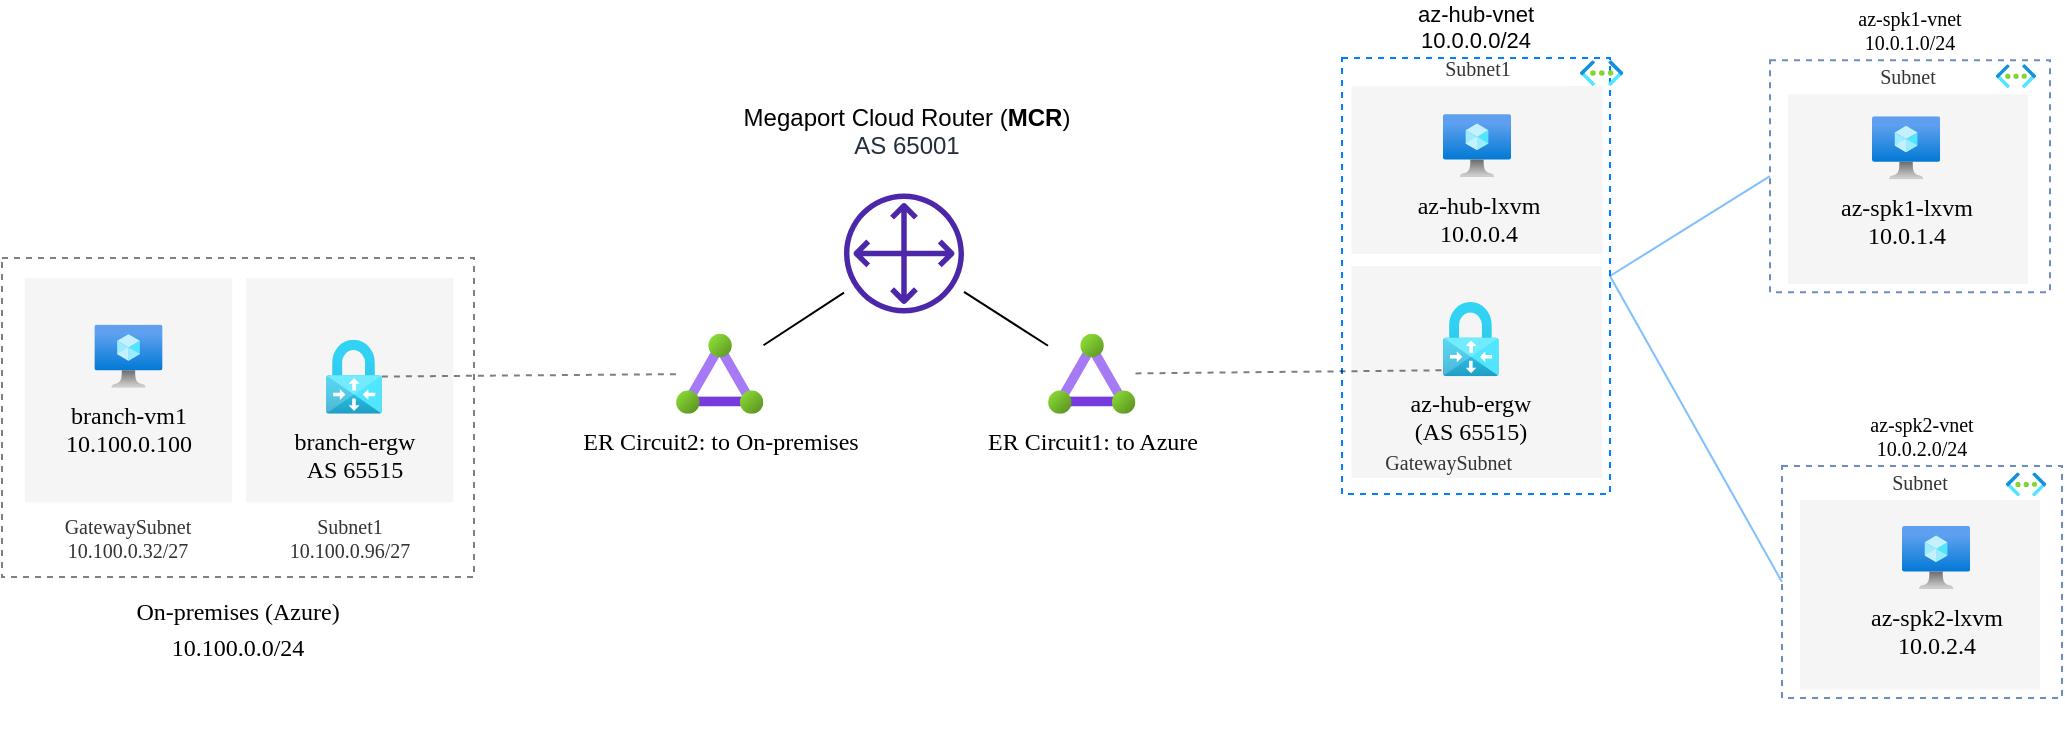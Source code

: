 <mxfile>
    <diagram id="YnsuH4LNzArkPRJicwyz" name="Page-1">
        <mxGraphModel dx="859" dy="656" grid="0" gridSize="10" guides="1" tooltips="1" connect="1" arrows="1" fold="1" page="1" pageScale="1" pageWidth="1100" pageHeight="850" background="#FFFFFF" math="0" shadow="0">
            <root>
                <mxCell id="0"/>
                <mxCell id="1" parent="0"/>
                <mxCell id="2" value="&lt;font style=&quot;font-size: 12px;&quot;&gt;On-premises (Azure)&lt;br style=&quot;&quot;&gt;10.100.0.0/24&lt;br&gt;&lt;/font&gt;" style="whiteSpace=wrap;html=1;labelBackgroundColor=none;fontFamily=Verdana;fontSize=15;labelPosition=center;verticalLabelPosition=bottom;align=center;verticalAlign=top;dashed=1;strokeColor=#808080;" parent="1" vertex="1">
                    <mxGeometry x="35" y="186" width="236" height="159.5" as="geometry"/>
                </mxCell>
                <mxCell id="3" value="GatewaySubnet&lt;br&gt;10.100.0.32/27" style="whiteSpace=wrap;html=1;labelBackgroundColor=none;fontFamily=Verdana;fillColor=#f5f5f5;fontColor=#333333;strokeColor=none;fontSize=10;labelPosition=center;verticalLabelPosition=bottom;align=center;verticalAlign=top;" parent="1" vertex="1">
                    <mxGeometry x="46.4" y="196" width="103.69" height="112.19" as="geometry"/>
                </mxCell>
                <mxCell id="4" value="" style="group;fillColor=default;labelPosition=center;verticalLabelPosition=top;align=center;verticalAlign=bottom;container=0;" parent="1" vertex="1" connectable="0">
                    <mxGeometry x="695" y="171" width="155" height="250" as="geometry"/>
                </mxCell>
                <mxCell id="5" value="az-hub-vnet&lt;br style=&quot;font-size: 11px;&quot;&gt;10.0.0.0/24" style="whiteSpace=wrap;html=1;fillColor=none;strokeColor=#007FFF;dashed=1;labelPosition=center;verticalLabelPosition=top;align=center;verticalAlign=bottom;fontSize=11;" parent="1" vertex="1">
                    <mxGeometry x="705" y="86" width="134" height="218" as="geometry"/>
                </mxCell>
                <mxCell id="6" value="" style="aspect=fixed;html=1;points=[];align=center;image;fontSize=12;image=img/lib/azure2/networking/Virtual_Networks.svg;dashed=1;" parent="1" vertex="1">
                    <mxGeometry x="823.999" y="87.08" width="21.641" height="12.92" as="geometry"/>
                </mxCell>
                <mxCell id="7" value="GatewaySubnet" style="whiteSpace=wrap;html=1;labelBackgroundColor=none;fontFamily=Verdana;fillColor=#f5f5f5;fontColor=#333333;strokeColor=none;fontSize=10;labelPosition=left;verticalLabelPosition=bottom;align=right;verticalAlign=top;spacingLeft=0;spacingBottom=0;spacingRight=-63;spacing=-18;" parent="1" vertex="1">
                    <mxGeometry x="709.71" y="190" width="125.29" height="106" as="geometry"/>
                </mxCell>
                <mxCell id="9" value="Subnet1" style="whiteSpace=wrap;html=1;labelBackgroundColor=none;fontFamily=Verdana;fillColor=#f5f5f5;fontColor=#333333;strokeColor=none;fontSize=10;labelPosition=center;verticalLabelPosition=top;align=center;verticalAlign=bottom;" parent="1" vertex="1">
                    <mxGeometry x="709.71" y="100" width="125.56" height="84" as="geometry"/>
                </mxCell>
                <mxCell id="10" style="edgeStyle=none;html=1;fontFamily=Verdana;fontSize=10;entryX=0.5;entryY=0.917;entryDx=0;entryDy=0;entryPerimeter=0;endArrow=none;endFill=0;opacity=50;startArrow=none;dashed=1;" parent="1" source="37" target="36" edge="1">
                    <mxGeometry relative="1" as="geometry">
                        <mxPoint x="556.738" y="460" as="sourcePoint"/>
                    </mxGeometry>
                </mxCell>
                <mxCell id="11" value="ER Circuit2: to On-premises" style="aspect=fixed;html=1;points=[];align=center;image;fontSize=12;image=img/lib/azure2/networking/ExpressRoute_Circuits.svg;labelBackgroundColor=none;fontFamily=Verdana;fillColor=default;labelPosition=center;verticalLabelPosition=bottom;verticalAlign=top;" parent="1" vertex="1">
                    <mxGeometry x="372.0" y="223.91" width="43.75" height="40" as="geometry"/>
                </mxCell>
                <mxCell id="12" style="edgeStyle=none;html=1;entryX=1;entryY=0.5;entryDx=0;entryDy=0;fontFamily=Verdana;fontSize=10;endArrow=none;endFill=0;opacity=50;exitX=0;exitY=0.5;exitDx=0;exitDy=0;fontColor=#007FFF;strokeColor=#007FFF;" parent="1" source="13" target="5" edge="1">
                    <mxGeometry relative="1" as="geometry">
                        <mxPoint x="465" y="151" as="sourcePoint"/>
                    </mxGeometry>
                </mxCell>
                <mxCell id="13" value="az-spk1-vnet&lt;br&gt;10.0.1.0/24" style="whiteSpace=wrap;html=1;fillColor=none;strokeColor=#6c8ebf;dashed=1;labelBackgroundColor=none;fontFamily=Verdana;fontSize=10;labelPosition=center;verticalLabelPosition=top;align=center;verticalAlign=bottom;" parent="1" vertex="1">
                    <mxGeometry x="919" y="87.08" width="140" height="116" as="geometry"/>
                </mxCell>
                <mxCell id="14" value="" style="aspect=fixed;html=1;points=[];align=center;image;fontSize=12;image=img/lib/azure2/networking/Virtual_Networks.svg;dashed=1;labelBackgroundColor=none;fontFamily=Verdana;fillColor=default;" parent="1" vertex="1">
                    <mxGeometry x="1031.9" y="89.08" width="20.1" height="12" as="geometry"/>
                </mxCell>
                <mxCell id="15" value="Subnet" style="whiteSpace=wrap;html=1;labelBackgroundColor=none;fontFamily=Verdana;fillColor=#f5f5f5;fontColor=#333333;strokeColor=none;fontSize=10;labelPosition=center;verticalLabelPosition=top;align=center;verticalAlign=bottom;" parent="1" vertex="1">
                    <mxGeometry x="928" y="104.08" width="120" height="94.79" as="geometry"/>
                </mxCell>
                <mxCell id="16" value="az-spk1-lxvm&lt;br&gt;10.0.1.4" style="aspect=fixed;html=1;points=[];align=center;image;fontSize=12;image=img/lib/azure2/compute/Virtual_Machine.svg;labelBackgroundColor=none;fontFamily=Verdana;fillColor=default;" parent="1" vertex="1">
                    <mxGeometry x="970.001" y="115.08" width="34.087" height="31.617" as="geometry"/>
                </mxCell>
                <mxCell id="17" style="edgeStyle=none;html=1;exitX=0;exitY=0.5;exitDx=0;exitDy=0;entryX=1;entryY=0.5;entryDx=0;entryDy=0;fontFamily=Verdana;fontSize=10;endArrow=none;endFill=0;opacity=50;fontColor=#007FFF;strokeColor=#007FFF;" parent="1" source="18" target="5" edge="1">
                    <mxGeometry relative="1" as="geometry"/>
                </mxCell>
                <mxCell id="18" value="az-spk2-vnet&lt;br&gt;10.0.2.0/24" style="whiteSpace=wrap;html=1;fillColor=none;strokeColor=#6c8ebf;dashed=1;labelBackgroundColor=none;fontFamily=Verdana;fontSize=10;labelPosition=center;verticalLabelPosition=top;align=center;verticalAlign=bottom;" parent="1" vertex="1">
                    <mxGeometry x="925" y="290" width="140" height="116" as="geometry"/>
                </mxCell>
                <mxCell id="19" value="" style="aspect=fixed;html=1;points=[];align=center;image;fontSize=12;image=img/lib/azure2/networking/Virtual_Networks.svg;dashed=1;labelBackgroundColor=none;fontFamily=Verdana;fillColor=default;" parent="1" vertex="1">
                    <mxGeometry x="1037" y="293.19" width="20.1" height="12" as="geometry"/>
                </mxCell>
                <mxCell id="20" value="Subnet" style="whiteSpace=wrap;html=1;labelBackgroundColor=none;fontFamily=Verdana;fillColor=#f5f5f5;fontColor=#333333;strokeColor=none;fontSize=10;labelPosition=center;verticalLabelPosition=top;align=center;verticalAlign=bottom;" parent="1" vertex="1">
                    <mxGeometry x="934" y="307" width="120" height="94.79" as="geometry"/>
                </mxCell>
                <mxCell id="23" value="Subnet1&lt;br&gt;10.100.0.96/27" style="whiteSpace=wrap;html=1;labelBackgroundColor=none;fontFamily=Verdana;fillColor=#f5f5f5;fontColor=#333333;strokeColor=none;fontSize=10;labelPosition=center;verticalLabelPosition=bottom;align=center;verticalAlign=top;" parent="1" vertex="1">
                    <mxGeometry x="156.96" y="196" width="103.69" height="112.19" as="geometry"/>
                </mxCell>
                <mxCell id="26" value="&lt;span style=&quot;font-weight: normal;&quot;&gt;branch-vm1&lt;br&gt;10.100.0.100&lt;/span&gt;" style="aspect=fixed;html=1;points=[];align=center;image;fontSize=12;image=img/lib/azure2/compute/Virtual_Machine.svg;labelBackgroundColor=none;fontFamily=Verdana;fillColor=default;fontStyle=1" parent="1" vertex="1">
                    <mxGeometry x="81.201" y="219.29" width="34.087" height="31.617" as="geometry"/>
                </mxCell>
                <mxCell id="31" value="" style="edgeStyle=none;html=1;strokeColor=default;fontFamily=Verdana;fontSize=10;fontColor=default;endArrow=none;endFill=0;opacity=50;strokeWidth=1;dashed=1;" parent="1" source="21" target="11" edge="1">
                    <mxGeometry relative="1" as="geometry">
                        <mxPoint x="393.191" y="728" as="targetPoint"/>
                    </mxGeometry>
                </mxCell>
                <mxCell id="34" value="az-spk2-lxvm&lt;br&gt;10.0.2.4" style="aspect=fixed;html=1;points=[];align=center;image;fontSize=12;image=img/lib/azure2/compute/Virtual_Machine.svg;labelBackgroundColor=none;fontFamily=Verdana;fillColor=default;" parent="1" vertex="1">
                    <mxGeometry x="985.001" y="320.0" width="34.087" height="31.617" as="geometry"/>
                </mxCell>
                <mxCell id="35" value="az-hub-lxvm&lt;br&gt;10.0.0.4" style="aspect=fixed;html=1;points=[];align=center;image;fontSize=12;image=img/lib/azure2/compute/Virtual_Machine.svg;labelBackgroundColor=none;fontFamily=Verdana;fillColor=default;" parent="1" vertex="1">
                    <mxGeometry x="755.461" y="114.0" width="34.087" height="31.617" as="geometry"/>
                </mxCell>
                <mxCell id="36" value="az-hub-ergw&lt;br&gt;(AS 65515)" style="aspect=fixed;html=1;points=[];align=center;image;fontSize=12;image=img/lib/azure2/networking/Virtual_Network_Gateways.svg;glass=0;dashed=1;dashPattern=8 8;strokeColor=#E6E6E6;fontColor=#000000;fillColor=#CCCCCC;rounded=0;sketch=1;hachureGap=4;jiggle=2;curveFitting=1;fontFamily=Verdana;labelBackgroundColor=#f5f5f5;fontStyle=0" parent="1" vertex="1">
                    <mxGeometry x="755.46" y="208.003" width="27.944" height="37.082" as="geometry"/>
                </mxCell>
                <mxCell id="43" style="edgeStyle=none;html=1;endArrow=none;endFill=0;" parent="1" source="37" target="41" edge="1">
                    <mxGeometry relative="1" as="geometry"/>
                </mxCell>
                <mxCell id="37" value="ER Circuit1: to Azure" style="aspect=fixed;html=1;points=[];align=center;image;fontSize=12;image=img/lib/azure2/networking/ExpressRoute_Circuits.svg;labelBackgroundColor=none;fontFamily=Verdana;fillColor=default;labelPosition=center;verticalLabelPosition=bottom;verticalAlign=top;" parent="1" vertex="1">
                    <mxGeometry x="558" y="223.91" width="43.75" height="40" as="geometry"/>
                </mxCell>
                <mxCell id="44" style="edgeStyle=none;html=1;endArrow=none;endFill=0;" parent="1" source="41" target="11" edge="1">
                    <mxGeometry relative="1" as="geometry">
                        <mxPoint x="371" y="508.29" as="targetPoint"/>
                    </mxGeometry>
                </mxCell>
                <mxCell id="41" value="&lt;span style=&quot;color: rgb(0, 0, 0);&quot;&gt;Megaport Cloud Router (&lt;b&gt;MCR&lt;/b&gt;)&lt;br&gt;&lt;/span&gt;AS 65001&lt;br style=&quot;border-color: var(--border-color); color: rgb(0, 0, 0);&quot;&gt;&lt;div style=&quot;border-color: var(--border-color); color: rgb(0, 0, 0);&quot;&gt;&lt;br&gt;&lt;/div&gt;" style="sketch=0;outlineConnect=0;fontColor=#232F3E;gradientColor=none;fillColor=#4D27AA;strokeColor=none;dashed=0;verticalLabelPosition=top;verticalAlign=bottom;align=center;html=1;fontSize=12;fontStyle=0;aspect=fixed;pointerEvents=1;shape=mxgraph.aws4.customer_gateway;spacingLeft=1;labelPosition=center;" parent="1" vertex="1">
                    <mxGeometry x="456" y="153.74" width="60" height="60" as="geometry"/>
                </mxCell>
                <mxCell id="21" value="branch-ergw&lt;br&gt;AS 65515" style="aspect=fixed;html=1;points=[];align=center;image;fontSize=12;image=img/lib/azure2/networking/Virtual_Network_Gateways.svg;glass=0;dashed=1;dashPattern=8 8;strokeColor=#E6E6E6;fontColor=#000000;fillColor=#CCCCCC;rounded=0;sketch=1;hachureGap=4;jiggle=2;curveFitting=1;fontFamily=Verdana;labelBackgroundColor=none;" parent="1" vertex="1">
                    <mxGeometry x="197.0" y="226.833" width="27.944" height="37.082" as="geometry"/>
                </mxCell>
            </root>
        </mxGraphModel>
    </diagram>
</mxfile>